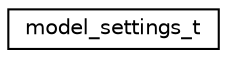 digraph "Graphical Class Hierarchy"
{
 // INTERACTIVE_SVG=YES
 // LATEX_PDF_SIZE
  edge [fontname="Helvetica",fontsize="10",labelfontname="Helvetica",labelfontsize="10"];
  node [fontname="Helvetica",fontsize="10",shape=record];
  rankdir="LR";
  Node0 [label="model_settings_t",height=0.2,width=0.4,color="black", fillcolor="white", style="filled",URL="$structmodel__settings__t.html",tooltip="Structure for storing model configuration settings."];
}
